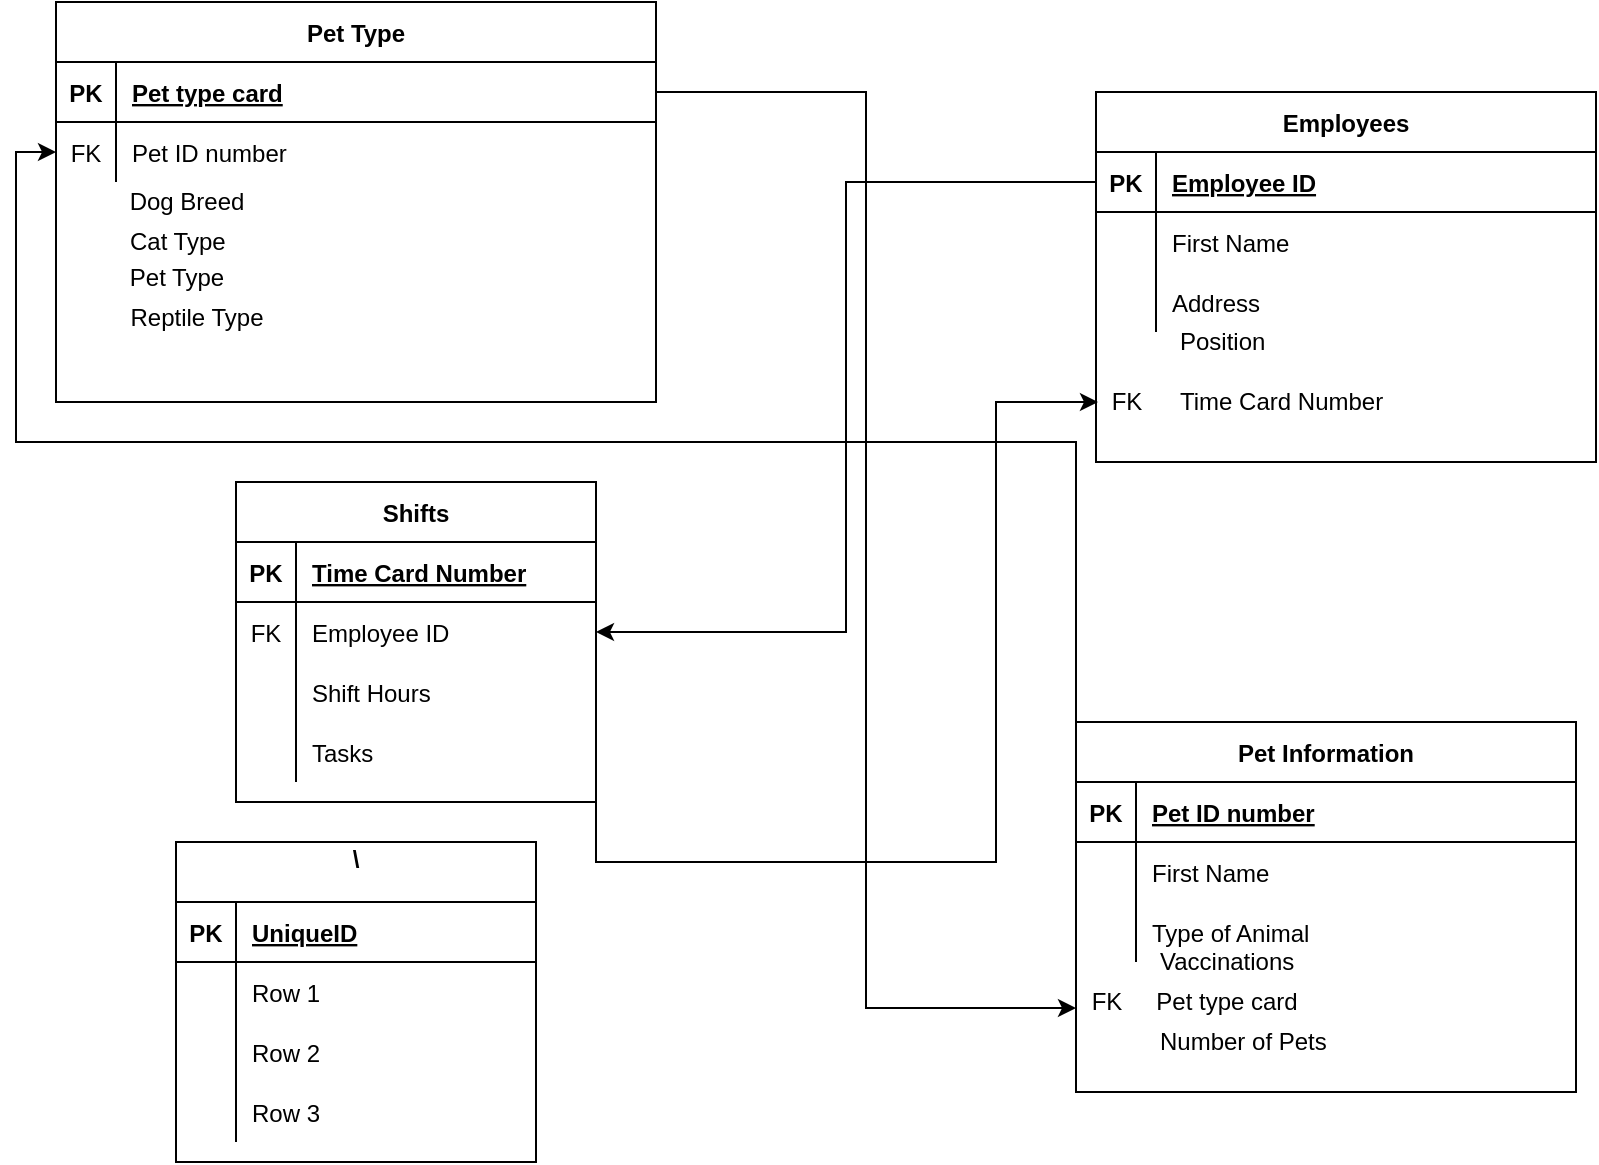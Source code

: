 <mxfile version="13.7.3" type="github">
  <diagram id="R2lEEEUBdFMjLlhIrx00" name="Page-1">
    <mxGraphModel dx="946" dy="662" grid="1" gridSize="10" guides="1" tooltips="1" connect="1" arrows="1" fold="1" page="1" pageScale="1" pageWidth="850" pageHeight="1100" math="0" shadow="0" extFonts="Permanent Marker^https://fonts.googleapis.com/css?family=Permanent+Marker">
      <root>
        <mxCell id="0" />
        <mxCell id="1" parent="0" />
        <mxCell id="C-vyLk0tnHw3VtMMgP7b-13" value="Pet Information" style="shape=table;startSize=30;container=1;collapsible=1;childLayout=tableLayout;fixedRows=1;rowLines=0;fontStyle=1;align=center;resizeLast=1;" parent="1" vertex="1">
          <mxGeometry x="560" y="400" width="250" height="185" as="geometry" />
        </mxCell>
        <mxCell id="9JmHOMy4cSUqQxXDWKMI-42" value="" style="shape=partialRectangle;collapsible=0;dropTarget=0;pointerEvents=0;fillColor=none;points=[[0,0.5],[1,0.5]];portConstraint=eastwest;top=0;left=0;right=0;bottom=1;" vertex="1" parent="C-vyLk0tnHw3VtMMgP7b-13">
          <mxGeometry y="30" width="250" height="30" as="geometry" />
        </mxCell>
        <mxCell id="9JmHOMy4cSUqQxXDWKMI-43" value="PK" style="shape=partialRectangle;overflow=hidden;connectable=0;fillColor=none;top=0;left=0;bottom=0;right=0;fontStyle=1;" vertex="1" parent="9JmHOMy4cSUqQxXDWKMI-42">
          <mxGeometry width="30" height="30" as="geometry" />
        </mxCell>
        <mxCell id="9JmHOMy4cSUqQxXDWKMI-44" value="Pet ID number" style="shape=partialRectangle;overflow=hidden;connectable=0;fillColor=none;top=0;left=0;bottom=0;right=0;align=left;spacingLeft=6;fontStyle=5;" vertex="1" parent="9JmHOMy4cSUqQxXDWKMI-42">
          <mxGeometry x="30" width="220" height="30" as="geometry" />
        </mxCell>
        <mxCell id="C-vyLk0tnHw3VtMMgP7b-17" value="" style="shape=partialRectangle;collapsible=0;dropTarget=0;pointerEvents=0;fillColor=none;points=[[0,0.5],[1,0.5]];portConstraint=eastwest;top=0;left=0;right=0;bottom=0;" parent="C-vyLk0tnHw3VtMMgP7b-13" vertex="1">
          <mxGeometry y="60" width="250" height="30" as="geometry" />
        </mxCell>
        <mxCell id="C-vyLk0tnHw3VtMMgP7b-18" value="" style="shape=partialRectangle;overflow=hidden;connectable=0;fillColor=none;top=0;left=0;bottom=0;right=0;" parent="C-vyLk0tnHw3VtMMgP7b-17" vertex="1">
          <mxGeometry width="30" height="30" as="geometry" />
        </mxCell>
        <mxCell id="C-vyLk0tnHw3VtMMgP7b-19" value="First Name" style="shape=partialRectangle;overflow=hidden;connectable=0;fillColor=none;top=0;left=0;bottom=0;right=0;align=left;spacingLeft=6;" parent="C-vyLk0tnHw3VtMMgP7b-17" vertex="1">
          <mxGeometry x="30" width="220" height="30" as="geometry" />
        </mxCell>
        <mxCell id="C-vyLk0tnHw3VtMMgP7b-20" value="" style="shape=partialRectangle;collapsible=0;dropTarget=0;pointerEvents=0;fillColor=none;points=[[0,0.5],[1,0.5]];portConstraint=eastwest;top=0;left=0;right=0;bottom=0;" parent="C-vyLk0tnHw3VtMMgP7b-13" vertex="1">
          <mxGeometry y="90" width="250" height="30" as="geometry" />
        </mxCell>
        <mxCell id="C-vyLk0tnHw3VtMMgP7b-21" value="" style="shape=partialRectangle;overflow=hidden;connectable=0;fillColor=none;top=0;left=0;bottom=0;right=0;" parent="C-vyLk0tnHw3VtMMgP7b-20" vertex="1">
          <mxGeometry width="30" height="30" as="geometry" />
        </mxCell>
        <mxCell id="C-vyLk0tnHw3VtMMgP7b-22" value="Type of Animal" style="shape=partialRectangle;overflow=hidden;connectable=0;fillColor=none;top=0;left=0;bottom=0;right=0;align=left;spacingLeft=6;" parent="C-vyLk0tnHw3VtMMgP7b-20" vertex="1">
          <mxGeometry x="30" width="220" height="30" as="geometry" />
        </mxCell>
        <mxCell id="C-vyLk0tnHw3VtMMgP7b-23" value="Pet Type" style="shape=table;startSize=30;container=1;collapsible=1;childLayout=tableLayout;fixedRows=1;rowLines=0;fontStyle=1;align=center;resizeLast=1;" parent="1" vertex="1">
          <mxGeometry x="50" y="40" width="300" height="200" as="geometry" />
        </mxCell>
        <mxCell id="C-vyLk0tnHw3VtMMgP7b-24" value="" style="shape=partialRectangle;collapsible=0;dropTarget=0;pointerEvents=0;fillColor=none;points=[[0,0.5],[1,0.5]];portConstraint=eastwest;top=0;left=0;right=0;bottom=1;" parent="C-vyLk0tnHw3VtMMgP7b-23" vertex="1">
          <mxGeometry y="30" width="300" height="30" as="geometry" />
        </mxCell>
        <mxCell id="C-vyLk0tnHw3VtMMgP7b-25" value="PK" style="shape=partialRectangle;overflow=hidden;connectable=0;fillColor=none;top=0;left=0;bottom=0;right=0;fontStyle=1;" parent="C-vyLk0tnHw3VtMMgP7b-24" vertex="1">
          <mxGeometry width="30" height="30" as="geometry" />
        </mxCell>
        <mxCell id="C-vyLk0tnHw3VtMMgP7b-26" value="Pet type card" style="shape=partialRectangle;overflow=hidden;connectable=0;fillColor=none;top=0;left=0;bottom=0;right=0;align=left;spacingLeft=6;fontStyle=5;" parent="C-vyLk0tnHw3VtMMgP7b-24" vertex="1">
          <mxGeometry x="30" width="270" height="30" as="geometry" />
        </mxCell>
        <mxCell id="C-vyLk0tnHw3VtMMgP7b-27" value="" style="shape=partialRectangle;collapsible=0;dropTarget=0;pointerEvents=0;fillColor=none;points=[[0,0.5],[1,0.5]];portConstraint=eastwest;top=0;left=0;right=0;bottom=0;" parent="C-vyLk0tnHw3VtMMgP7b-23" vertex="1">
          <mxGeometry y="60" width="300" height="30" as="geometry" />
        </mxCell>
        <mxCell id="C-vyLk0tnHw3VtMMgP7b-28" value="FK" style="shape=partialRectangle;overflow=hidden;connectable=0;fillColor=none;top=0;left=0;bottom=0;right=0;" parent="C-vyLk0tnHw3VtMMgP7b-27" vertex="1">
          <mxGeometry width="30" height="30" as="geometry" />
        </mxCell>
        <mxCell id="C-vyLk0tnHw3VtMMgP7b-29" value="Pet ID number" style="shape=partialRectangle;overflow=hidden;connectable=0;fillColor=none;top=0;left=0;bottom=0;right=0;align=left;spacingLeft=6;" parent="C-vyLk0tnHw3VtMMgP7b-27" vertex="1">
          <mxGeometry x="30" width="270" height="30" as="geometry" />
        </mxCell>
        <mxCell id="9JmHOMy4cSUqQxXDWKMI-33" value="Dog Breed" style="text;html=1;align=center;verticalAlign=middle;resizable=0;points=[];autosize=1;" vertex="1" parent="1">
          <mxGeometry x="80" y="130" width="70" height="20" as="geometry" />
        </mxCell>
        <mxCell id="C-vyLk0tnHw3VtMMgP7b-2" value="Employees" style="shape=table;startSize=30;container=1;collapsible=1;childLayout=tableLayout;fixedRows=1;rowLines=0;fontStyle=1;align=center;resizeLast=1;" parent="1" vertex="1">
          <mxGeometry x="570" y="85" width="250" height="185" as="geometry" />
        </mxCell>
        <mxCell id="C-vyLk0tnHw3VtMMgP7b-3" value="" style="shape=partialRectangle;collapsible=0;dropTarget=0;pointerEvents=0;fillColor=none;points=[[0,0.5],[1,0.5]];portConstraint=eastwest;top=0;left=0;right=0;bottom=1;" parent="C-vyLk0tnHw3VtMMgP7b-2" vertex="1">
          <mxGeometry y="30" width="250" height="30" as="geometry" />
        </mxCell>
        <mxCell id="C-vyLk0tnHw3VtMMgP7b-4" value="PK" style="shape=partialRectangle;overflow=hidden;connectable=0;fillColor=none;top=0;left=0;bottom=0;right=0;fontStyle=1;" parent="C-vyLk0tnHw3VtMMgP7b-3" vertex="1">
          <mxGeometry width="30" height="30" as="geometry" />
        </mxCell>
        <mxCell id="C-vyLk0tnHw3VtMMgP7b-5" value="Employee ID" style="shape=partialRectangle;overflow=hidden;connectable=0;fillColor=none;top=0;left=0;bottom=0;right=0;align=left;spacingLeft=6;fontStyle=5;" parent="C-vyLk0tnHw3VtMMgP7b-3" vertex="1">
          <mxGeometry x="30" width="220" height="30" as="geometry" />
        </mxCell>
        <mxCell id="C-vyLk0tnHw3VtMMgP7b-6" value="" style="shape=partialRectangle;collapsible=0;dropTarget=0;pointerEvents=0;fillColor=none;points=[[0,0.5],[1,0.5]];portConstraint=eastwest;top=0;left=0;right=0;bottom=0;" parent="C-vyLk0tnHw3VtMMgP7b-2" vertex="1">
          <mxGeometry y="60" width="250" height="30" as="geometry" />
        </mxCell>
        <mxCell id="C-vyLk0tnHw3VtMMgP7b-7" value="" style="shape=partialRectangle;overflow=hidden;connectable=0;fillColor=none;top=0;left=0;bottom=0;right=0;" parent="C-vyLk0tnHw3VtMMgP7b-6" vertex="1">
          <mxGeometry width="30" height="30" as="geometry" />
        </mxCell>
        <mxCell id="C-vyLk0tnHw3VtMMgP7b-8" value="First Name" style="shape=partialRectangle;overflow=hidden;connectable=0;fillColor=none;top=0;left=0;bottom=0;right=0;align=left;spacingLeft=6;" parent="C-vyLk0tnHw3VtMMgP7b-6" vertex="1">
          <mxGeometry x="30" width="220" height="30" as="geometry" />
        </mxCell>
        <mxCell id="C-vyLk0tnHw3VtMMgP7b-9" value="" style="shape=partialRectangle;collapsible=0;dropTarget=0;pointerEvents=0;fillColor=none;points=[[0,0.5],[1,0.5]];portConstraint=eastwest;top=0;left=0;right=0;bottom=0;" parent="C-vyLk0tnHw3VtMMgP7b-2" vertex="1">
          <mxGeometry y="90" width="250" height="30" as="geometry" />
        </mxCell>
        <mxCell id="C-vyLk0tnHw3VtMMgP7b-10" value="" style="shape=partialRectangle;overflow=hidden;connectable=0;fillColor=none;top=0;left=0;bottom=0;right=0;" parent="C-vyLk0tnHw3VtMMgP7b-9" vertex="1">
          <mxGeometry width="30" height="30" as="geometry" />
        </mxCell>
        <mxCell id="C-vyLk0tnHw3VtMMgP7b-11" value="Address" style="shape=partialRectangle;overflow=hidden;connectable=0;fillColor=none;top=0;left=0;bottom=0;right=0;align=left;spacingLeft=6;" parent="C-vyLk0tnHw3VtMMgP7b-9" vertex="1">
          <mxGeometry x="30" width="220" height="30" as="geometry" />
        </mxCell>
        <mxCell id="9JmHOMy4cSUqQxXDWKMI-36" value="Vaccinations" style="text;html=1;align=left;verticalAlign=middle;resizable=0;points=[];autosize=1;" vertex="1" parent="1">
          <mxGeometry x="600" y="510" width="80" height="20" as="geometry" />
        </mxCell>
        <mxCell id="9JmHOMy4cSUqQxXDWKMI-37" value="Number of Pets" style="text;html=1;align=left;verticalAlign=middle;resizable=0;points=[];autosize=1;" vertex="1" parent="1">
          <mxGeometry x="600" y="550" width="100" height="20" as="geometry" />
        </mxCell>
        <mxCell id="9JmHOMy4cSUqQxXDWKMI-38" value="Position" style="text;html=1;align=left;verticalAlign=middle;resizable=0;points=[];autosize=1;" vertex="1" parent="1">
          <mxGeometry x="610" y="200" width="60" height="20" as="geometry" />
        </mxCell>
        <mxCell id="9JmHOMy4cSUqQxXDWKMI-39" value="Time Card Number" style="text;html=1;align=left;verticalAlign=middle;resizable=0;points=[];autosize=1;" vertex="1" parent="1">
          <mxGeometry x="610" y="230" width="120" height="20" as="geometry" />
        </mxCell>
        <mxCell id="9JmHOMy4cSUqQxXDWKMI-40" value="FK" style="text;html=1;align=center;verticalAlign=middle;resizable=0;points=[];autosize=1;" vertex="1" parent="1">
          <mxGeometry x="570" y="230" width="30" height="20" as="geometry" />
        </mxCell>
        <mxCell id="9JmHOMy4cSUqQxXDWKMI-41" style="edgeStyle=orthogonalEdgeStyle;rounded=0;orthogonalLoop=1;jettySize=auto;html=1;exitX=1;exitY=0.5;exitDx=0;exitDy=0;entryX=0.033;entryY=0.5;entryDx=0;entryDy=0;entryPerimeter=0;" edge="1" parent="1" source="9JmHOMy4cSUqQxXDWKMI-15" target="9JmHOMy4cSUqQxXDWKMI-40">
          <mxGeometry relative="1" as="geometry">
            <Array as="points">
              <mxPoint x="520" y="470" />
              <mxPoint x="520" y="240" />
            </Array>
          </mxGeometry>
        </mxCell>
        <mxCell id="9JmHOMy4cSUqQxXDWKMI-45" style="edgeStyle=orthogonalEdgeStyle;rounded=0;orthogonalLoop=1;jettySize=auto;html=1;exitX=0;exitY=0.5;exitDx=0;exitDy=0;entryX=0;entryY=0.5;entryDx=0;entryDy=0;" edge="1" parent="1" source="9JmHOMy4cSUqQxXDWKMI-42" target="C-vyLk0tnHw3VtMMgP7b-27">
          <mxGeometry relative="1" as="geometry">
            <mxPoint x="30" y="160" as="targetPoint" />
            <Array as="points">
              <mxPoint x="560" y="260" />
              <mxPoint x="30" y="260" />
              <mxPoint x="30" y="115" />
            </Array>
          </mxGeometry>
        </mxCell>
        <mxCell id="9JmHOMy4cSUqQxXDWKMI-46" style="edgeStyle=orthogonalEdgeStyle;rounded=0;orthogonalLoop=1;jettySize=auto;html=1;exitX=0;exitY=0.5;exitDx=0;exitDy=0;entryX=1;entryY=0.5;entryDx=0;entryDy=0;" edge="1" parent="1" source="C-vyLk0tnHw3VtMMgP7b-3" target="9JmHOMy4cSUqQxXDWKMI-18">
          <mxGeometry relative="1" as="geometry" />
        </mxCell>
        <mxCell id="9JmHOMy4cSUqQxXDWKMI-47" value="Cat Type" style="text;html=1;align=left;verticalAlign=middle;resizable=0;points=[];autosize=1;" vertex="1" parent="1">
          <mxGeometry x="85" y="150" width="60" height="20" as="geometry" />
        </mxCell>
        <mxCell id="9JmHOMy4cSUqQxXDWKMI-48" value="Pet type card" style="text;html=1;align=center;verticalAlign=middle;resizable=0;points=[];autosize=1;" vertex="1" parent="1">
          <mxGeometry x="590" y="530" width="90" height="20" as="geometry" />
        </mxCell>
        <mxCell id="9JmHOMy4cSUqQxXDWKMI-49" value="FK" style="text;html=1;align=center;verticalAlign=middle;resizable=0;points=[];autosize=1;" vertex="1" parent="1">
          <mxGeometry x="560" y="530" width="30" height="20" as="geometry" />
        </mxCell>
        <mxCell id="9JmHOMy4cSUqQxXDWKMI-50" value="Pet Type" style="text;html=1;align=center;verticalAlign=middle;resizable=0;points=[];autosize=1;" vertex="1" parent="1">
          <mxGeometry x="80" y="167.5" width="60" height="20" as="geometry" />
        </mxCell>
        <mxCell id="9JmHOMy4cSUqQxXDWKMI-51" value="Reptile Type" style="text;html=1;align=center;verticalAlign=middle;resizable=0;points=[];autosize=1;" vertex="1" parent="1">
          <mxGeometry x="80" y="187.5" width="80" height="20" as="geometry" />
        </mxCell>
        <mxCell id="9JmHOMy4cSUqQxXDWKMI-52" style="edgeStyle=orthogonalEdgeStyle;rounded=0;orthogonalLoop=1;jettySize=auto;html=1;exitX=1;exitY=0.5;exitDx=0;exitDy=0;entryX=0;entryY=0.65;entryDx=0;entryDy=0;entryPerimeter=0;" edge="1" parent="1" source="C-vyLk0tnHw3VtMMgP7b-24" target="9JmHOMy4cSUqQxXDWKMI-49">
          <mxGeometry relative="1" as="geometry" />
        </mxCell>
        <mxCell id="9JmHOMy4cSUqQxXDWKMI-14" value="Shifts" style="shape=table;startSize=30;container=1;collapsible=1;childLayout=tableLayout;fixedRows=1;rowLines=0;fontStyle=1;align=center;resizeLast=1;" vertex="1" parent="1">
          <mxGeometry x="140" y="280" width="180" height="160" as="geometry" />
        </mxCell>
        <mxCell id="9JmHOMy4cSUqQxXDWKMI-15" value="" style="shape=partialRectangle;collapsible=0;dropTarget=0;pointerEvents=0;fillColor=none;top=0;left=0;bottom=1;right=0;points=[[0,0.5],[1,0.5]];portConstraint=eastwest;" vertex="1" parent="9JmHOMy4cSUqQxXDWKMI-14">
          <mxGeometry y="30" width="180" height="30" as="geometry" />
        </mxCell>
        <mxCell id="9JmHOMy4cSUqQxXDWKMI-16" value="PK" style="shape=partialRectangle;connectable=0;fillColor=none;top=0;left=0;bottom=0;right=0;fontStyle=1;overflow=hidden;" vertex="1" parent="9JmHOMy4cSUqQxXDWKMI-15">
          <mxGeometry width="30" height="30" as="geometry" />
        </mxCell>
        <mxCell id="9JmHOMy4cSUqQxXDWKMI-17" value="Time Card Number" style="shape=partialRectangle;connectable=0;fillColor=none;top=0;left=0;bottom=0;right=0;align=left;spacingLeft=6;fontStyle=5;overflow=hidden;" vertex="1" parent="9JmHOMy4cSUqQxXDWKMI-15">
          <mxGeometry x="30" width="150" height="30" as="geometry" />
        </mxCell>
        <mxCell id="9JmHOMy4cSUqQxXDWKMI-18" value="" style="shape=partialRectangle;collapsible=0;dropTarget=0;pointerEvents=0;fillColor=none;top=0;left=0;bottom=0;right=0;points=[[0,0.5],[1,0.5]];portConstraint=eastwest;" vertex="1" parent="9JmHOMy4cSUqQxXDWKMI-14">
          <mxGeometry y="60" width="180" height="30" as="geometry" />
        </mxCell>
        <mxCell id="9JmHOMy4cSUqQxXDWKMI-19" value="FK" style="shape=partialRectangle;connectable=0;fillColor=none;top=0;left=0;bottom=0;right=0;editable=1;overflow=hidden;" vertex="1" parent="9JmHOMy4cSUqQxXDWKMI-18">
          <mxGeometry width="30" height="30" as="geometry" />
        </mxCell>
        <mxCell id="9JmHOMy4cSUqQxXDWKMI-20" value="Employee ID" style="shape=partialRectangle;connectable=0;fillColor=none;top=0;left=0;bottom=0;right=0;align=left;spacingLeft=6;overflow=hidden;" vertex="1" parent="9JmHOMy4cSUqQxXDWKMI-18">
          <mxGeometry x="30" width="150" height="30" as="geometry" />
        </mxCell>
        <mxCell id="9JmHOMy4cSUqQxXDWKMI-21" value="" style="shape=partialRectangle;collapsible=0;dropTarget=0;pointerEvents=0;fillColor=none;top=0;left=0;bottom=0;right=0;points=[[0,0.5],[1,0.5]];portConstraint=eastwest;" vertex="1" parent="9JmHOMy4cSUqQxXDWKMI-14">
          <mxGeometry y="90" width="180" height="30" as="geometry" />
        </mxCell>
        <mxCell id="9JmHOMy4cSUqQxXDWKMI-22" value="" style="shape=partialRectangle;connectable=0;fillColor=none;top=0;left=0;bottom=0;right=0;editable=1;overflow=hidden;" vertex="1" parent="9JmHOMy4cSUqQxXDWKMI-21">
          <mxGeometry width="30" height="30" as="geometry" />
        </mxCell>
        <mxCell id="9JmHOMy4cSUqQxXDWKMI-23" value="Shift Hours" style="shape=partialRectangle;connectable=0;fillColor=none;top=0;left=0;bottom=0;right=0;align=left;spacingLeft=6;overflow=hidden;" vertex="1" parent="9JmHOMy4cSUqQxXDWKMI-21">
          <mxGeometry x="30" width="150" height="30" as="geometry" />
        </mxCell>
        <mxCell id="9JmHOMy4cSUqQxXDWKMI-24" value="" style="shape=partialRectangle;collapsible=0;dropTarget=0;pointerEvents=0;fillColor=none;top=0;left=0;bottom=0;right=0;points=[[0,0.5],[1,0.5]];portConstraint=eastwest;" vertex="1" parent="9JmHOMy4cSUqQxXDWKMI-14">
          <mxGeometry y="120" width="180" height="30" as="geometry" />
        </mxCell>
        <mxCell id="9JmHOMy4cSUqQxXDWKMI-25" value="" style="shape=partialRectangle;connectable=0;fillColor=none;top=0;left=0;bottom=0;right=0;editable=1;overflow=hidden;" vertex="1" parent="9JmHOMy4cSUqQxXDWKMI-24">
          <mxGeometry width="30" height="30" as="geometry" />
        </mxCell>
        <mxCell id="9JmHOMy4cSUqQxXDWKMI-26" value="Tasks" style="shape=partialRectangle;connectable=0;fillColor=none;top=0;left=0;bottom=0;right=0;align=left;spacingLeft=6;overflow=hidden;" vertex="1" parent="9JmHOMy4cSUqQxXDWKMI-24">
          <mxGeometry x="30" width="150" height="30" as="geometry" />
        </mxCell>
        <mxCell id="9JmHOMy4cSUqQxXDWKMI-1" value="\&#xa;" style="shape=table;startSize=30;container=1;collapsible=1;childLayout=tableLayout;fixedRows=1;rowLines=0;fontStyle=1;align=center;resizeLast=1;" vertex="1" parent="1">
          <mxGeometry x="110" y="460" width="180" height="160" as="geometry" />
        </mxCell>
        <mxCell id="9JmHOMy4cSUqQxXDWKMI-2" value="" style="shape=partialRectangle;collapsible=0;dropTarget=0;pointerEvents=0;fillColor=none;top=0;left=0;bottom=1;right=0;points=[[0,0.5],[1,0.5]];portConstraint=eastwest;" vertex="1" parent="9JmHOMy4cSUqQxXDWKMI-1">
          <mxGeometry y="30" width="180" height="30" as="geometry" />
        </mxCell>
        <mxCell id="9JmHOMy4cSUqQxXDWKMI-3" value="PK" style="shape=partialRectangle;connectable=0;fillColor=none;top=0;left=0;bottom=0;right=0;fontStyle=1;overflow=hidden;" vertex="1" parent="9JmHOMy4cSUqQxXDWKMI-2">
          <mxGeometry width="30" height="30" as="geometry" />
        </mxCell>
        <mxCell id="9JmHOMy4cSUqQxXDWKMI-4" value="UniqueID" style="shape=partialRectangle;connectable=0;fillColor=none;top=0;left=0;bottom=0;right=0;align=left;spacingLeft=6;fontStyle=5;overflow=hidden;" vertex="1" parent="9JmHOMy4cSUqQxXDWKMI-2">
          <mxGeometry x="30" width="150" height="30" as="geometry" />
        </mxCell>
        <mxCell id="9JmHOMy4cSUqQxXDWKMI-5" value="" style="shape=partialRectangle;collapsible=0;dropTarget=0;pointerEvents=0;fillColor=none;top=0;left=0;bottom=0;right=0;points=[[0,0.5],[1,0.5]];portConstraint=eastwest;" vertex="1" parent="9JmHOMy4cSUqQxXDWKMI-1">
          <mxGeometry y="60" width="180" height="30" as="geometry" />
        </mxCell>
        <mxCell id="9JmHOMy4cSUqQxXDWKMI-6" value="" style="shape=partialRectangle;connectable=0;fillColor=none;top=0;left=0;bottom=0;right=0;editable=1;overflow=hidden;" vertex="1" parent="9JmHOMy4cSUqQxXDWKMI-5">
          <mxGeometry width="30" height="30" as="geometry" />
        </mxCell>
        <mxCell id="9JmHOMy4cSUqQxXDWKMI-7" value="Row 1" style="shape=partialRectangle;connectable=0;fillColor=none;top=0;left=0;bottom=0;right=0;align=left;spacingLeft=6;overflow=hidden;" vertex="1" parent="9JmHOMy4cSUqQxXDWKMI-5">
          <mxGeometry x="30" width="150" height="30" as="geometry" />
        </mxCell>
        <mxCell id="9JmHOMy4cSUqQxXDWKMI-8" value="" style="shape=partialRectangle;collapsible=0;dropTarget=0;pointerEvents=0;fillColor=none;top=0;left=0;bottom=0;right=0;points=[[0,0.5],[1,0.5]];portConstraint=eastwest;" vertex="1" parent="9JmHOMy4cSUqQxXDWKMI-1">
          <mxGeometry y="90" width="180" height="30" as="geometry" />
        </mxCell>
        <mxCell id="9JmHOMy4cSUqQxXDWKMI-9" value="" style="shape=partialRectangle;connectable=0;fillColor=none;top=0;left=0;bottom=0;right=0;editable=1;overflow=hidden;" vertex="1" parent="9JmHOMy4cSUqQxXDWKMI-8">
          <mxGeometry width="30" height="30" as="geometry" />
        </mxCell>
        <mxCell id="9JmHOMy4cSUqQxXDWKMI-10" value="Row 2" style="shape=partialRectangle;connectable=0;fillColor=none;top=0;left=0;bottom=0;right=0;align=left;spacingLeft=6;overflow=hidden;" vertex="1" parent="9JmHOMy4cSUqQxXDWKMI-8">
          <mxGeometry x="30" width="150" height="30" as="geometry" />
        </mxCell>
        <mxCell id="9JmHOMy4cSUqQxXDWKMI-11" value="" style="shape=partialRectangle;collapsible=0;dropTarget=0;pointerEvents=0;fillColor=none;top=0;left=0;bottom=0;right=0;points=[[0,0.5],[1,0.5]];portConstraint=eastwest;" vertex="1" parent="9JmHOMy4cSUqQxXDWKMI-1">
          <mxGeometry y="120" width="180" height="30" as="geometry" />
        </mxCell>
        <mxCell id="9JmHOMy4cSUqQxXDWKMI-12" value="" style="shape=partialRectangle;connectable=0;fillColor=none;top=0;left=0;bottom=0;right=0;editable=1;overflow=hidden;" vertex="1" parent="9JmHOMy4cSUqQxXDWKMI-11">
          <mxGeometry width="30" height="30" as="geometry" />
        </mxCell>
        <mxCell id="9JmHOMy4cSUqQxXDWKMI-13" value="Row 3" style="shape=partialRectangle;connectable=0;fillColor=none;top=0;left=0;bottom=0;right=0;align=left;spacingLeft=6;overflow=hidden;" vertex="1" parent="9JmHOMy4cSUqQxXDWKMI-11">
          <mxGeometry x="30" width="150" height="30" as="geometry" />
        </mxCell>
      </root>
    </mxGraphModel>
  </diagram>
</mxfile>
